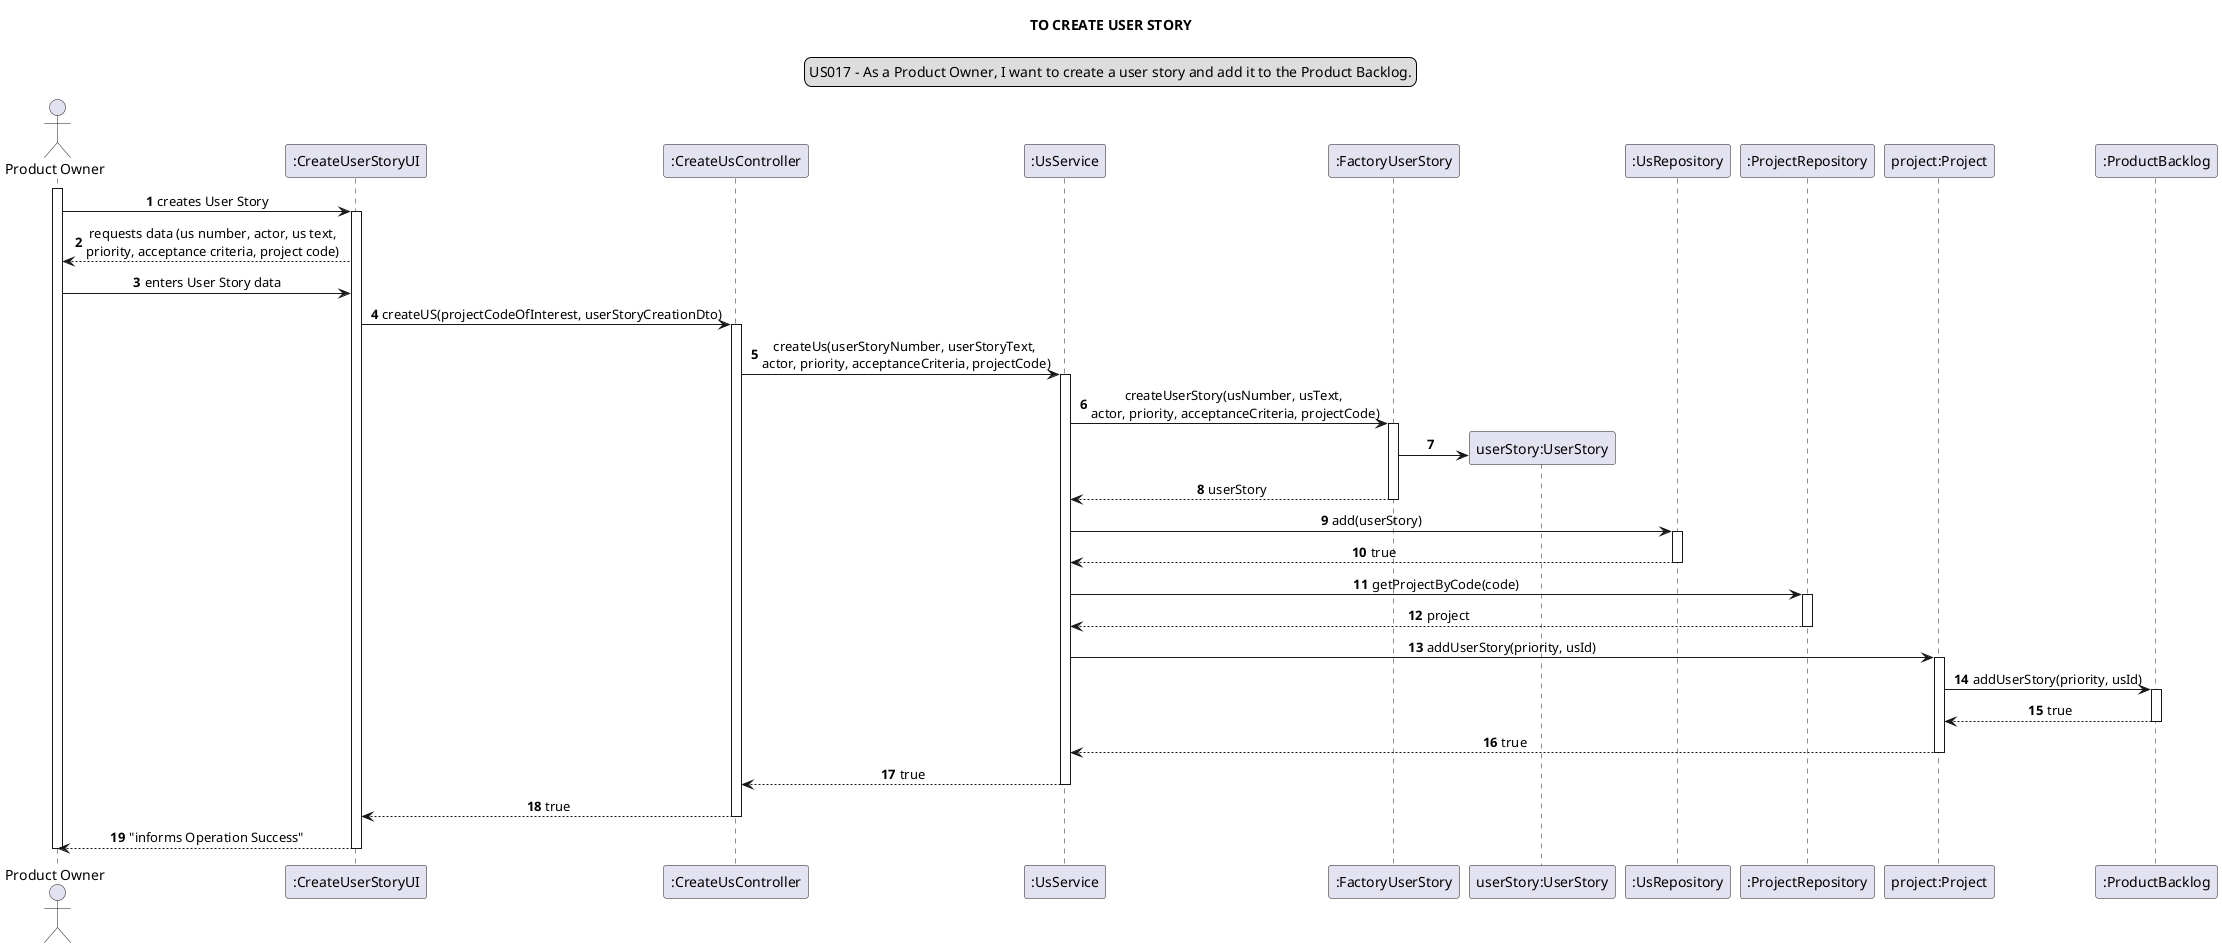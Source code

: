 @startuml
skinparam sequenceMessageAlign center
title TO CREATE USER STORY
legend top
US017 - As a Product Owner, I want to create a user story and add it to the Product Backlog.
end legend
autonumber
actor "Product Owner" as product
participant ":CreateUserStoryUI" as ui
participant ":CreateUsController" as controller
participant ":UsService" as service
participant ":FactoryUserStory" as factory
participant "userStory:UserStory" as userStory
participant ":UsRepository" as usrep
participant ":ProjectRepository" as pr
participant "project:Project" as project
participant ":ProductBacklog" as pbacklog



activate product
product -> ui : creates User Story
activate ui
ui --> product: requests data (us number, actor, us text,\npriority, acceptance criteria, project code)
product -> ui: enters User Story data
ui -> controller: createUS(projectCodeOfInterest, userStoryCreationDto)
activate controller
controller -> service:createUs(userStoryNumber, userStoryText, \nactor, priority, acceptanceCriteria, projectCode)
activate service

service -> factory: createUserStory(usNumber, usText, \nactor, priority, acceptanceCriteria, projectCode)
activate factory
create userStory
factory -> userStory
factory --> service: userStory
deactivate factory
service -> usrep: add(userStory)
activate usrep
service <-- usrep: true
deactivate usrep

service -> pr: getProjectByCode(code)
activate pr
service <-- pr: project
deactivate pr
service -> project: addUserStory(priority, usId)
activate project
project -> pbacklog : addUserStory(priority, usId)
activate pbacklog
pbacklog --> project : true
deactivate pbacklog
project --> service: true
deactivate project
service --> controller : true
deactivate service
controller --> ui: true
deactivate controller
ui --> product: "informs Operation Success"
deactivate ui
deactivate product
@enduml